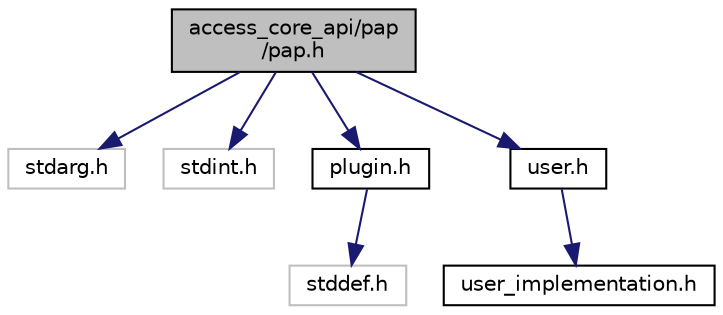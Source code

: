 digraph "access_core_api/pap/pap.h"
{
  edge [fontname="Helvetica",fontsize="10",labelfontname="Helvetica",labelfontsize="10"];
  node [fontname="Helvetica",fontsize="10",shape=record];
  Node0 [label="access_core_api/pap\l/pap.h",height=0.2,width=0.4,color="black", fillcolor="grey75", style="filled", fontcolor="black"];
  Node0 -> Node1 [color="midnightblue",fontsize="10",style="solid",fontname="Helvetica"];
  Node1 [label="stdarg.h",height=0.2,width=0.4,color="grey75", fillcolor="white", style="filled"];
  Node0 -> Node2 [color="midnightblue",fontsize="10",style="solid",fontname="Helvetica"];
  Node2 [label="stdint.h",height=0.2,width=0.4,color="grey75", fillcolor="white", style="filled"];
  Node0 -> Node3 [color="midnightblue",fontsize="10",style="solid",fontname="Helvetica"];
  Node3 [label="plugin.h",height=0.2,width=0.4,color="black", fillcolor="white", style="filled",URL="$plugin_8h.html"];
  Node3 -> Node4 [color="midnightblue",fontsize="10",style="solid",fontname="Helvetica"];
  Node4 [label="stddef.h",height=0.2,width=0.4,color="grey75", fillcolor="white", style="filled"];
  Node0 -> Node5 [color="midnightblue",fontsize="10",style="solid",fontname="Helvetica"];
  Node5 [label="user.h",height=0.2,width=0.4,color="black", fillcolor="white", style="filled",URL="$user_8h.html"];
  Node5 -> Node6 [color="midnightblue",fontsize="10",style="solid",fontname="Helvetica"];
  Node6 [label="user_implementation.h",height=0.2,width=0.4,color="black", fillcolor="white", style="filled",URL="$user__implementation_8h.html"];
}
